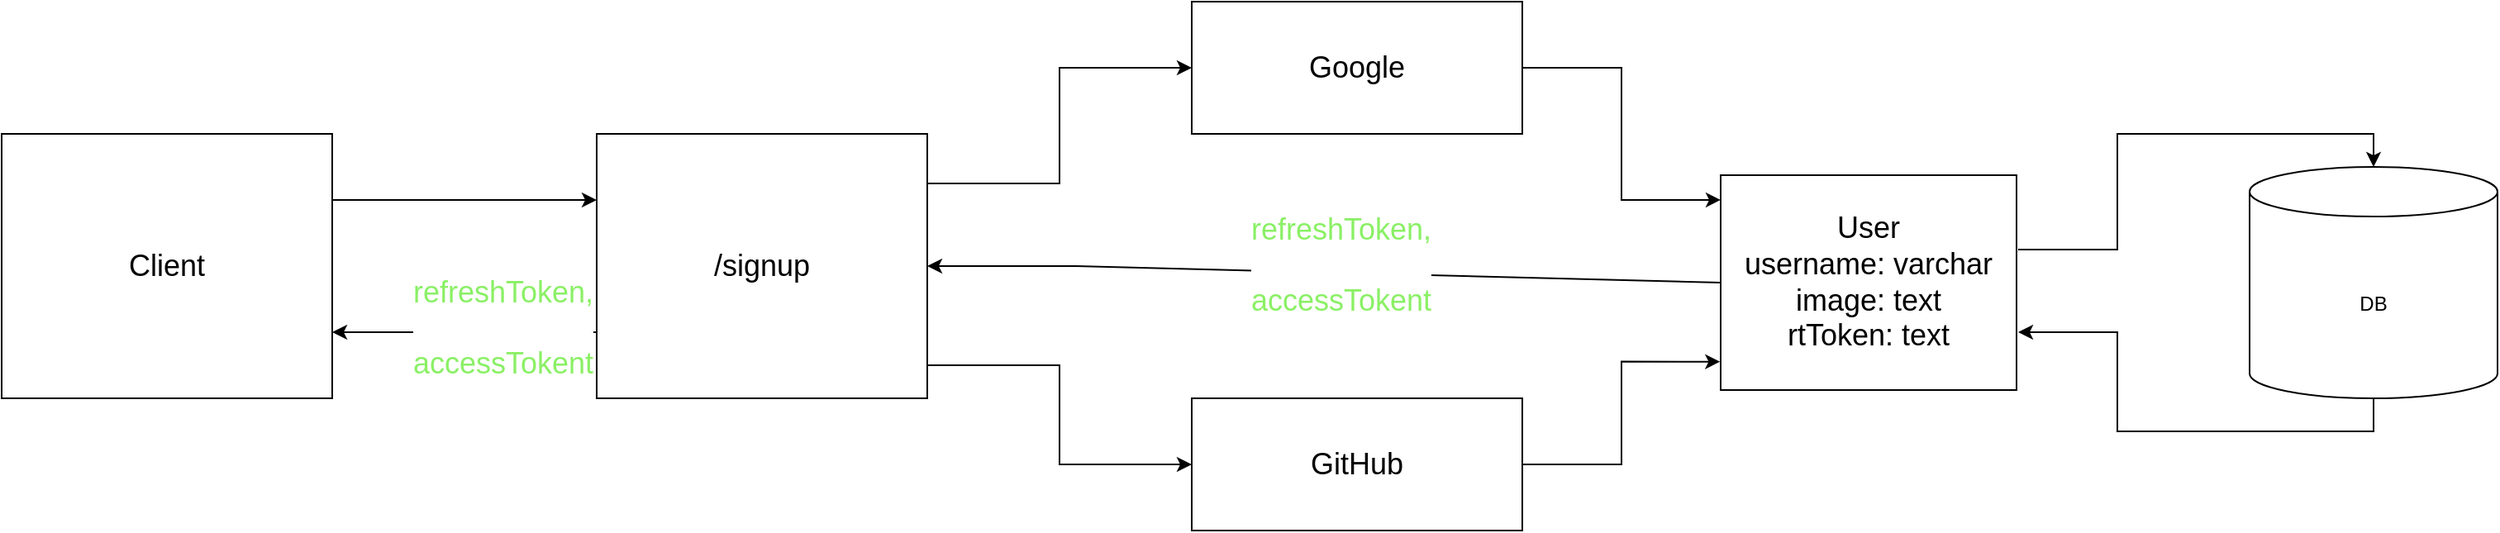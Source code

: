 <mxfile pages="5">
    <diagram id="jz7GBZe-TnGTNvj8S2ea" name="OAuth2">
        <mxGraphModel dx="1965" dy="704" grid="1" gridSize="10" guides="1" tooltips="1" connect="1" arrows="1" fold="1" page="0" pageScale="1" pageWidth="850" pageHeight="1100" math="0" shadow="0">
            <root>
                <mxCell id="0"/>
                <mxCell id="1" parent="0"/>
                <mxCell id="9b8kCh4Hl7g7pEhA91Xv-80" style="edgeStyle=orthogonalEdgeStyle;rounded=0;orthogonalLoop=1;jettySize=auto;html=1;exitX=1;exitY=0.5;exitDx=0;exitDy=0;entryX=-0.002;entryY=0.868;entryDx=0;entryDy=0;entryPerimeter=0;fontSize=18;" parent="1" source="16" target="45" edge="1">
                    <mxGeometry relative="1" as="geometry"/>
                </mxCell>
                <mxCell id="16" value="&lt;span style=&quot;font-size: 18px&quot;&gt;GitHub&lt;/span&gt;" style="rounded=0;whiteSpace=wrap;html=1;" parent="1" vertex="1">
                    <mxGeometry x="680" y="600" width="200" height="80" as="geometry"/>
                </mxCell>
                <mxCell id="9b8kCh4Hl7g7pEhA91Xv-79" style="edgeStyle=orthogonalEdgeStyle;rounded=0;orthogonalLoop=1;jettySize=auto;html=1;exitX=1;exitY=0.5;exitDx=0;exitDy=0;entryX=0;entryY=0.115;entryDx=0;entryDy=0;entryPerimeter=0;fontSize=18;" parent="1" source="18" target="45" edge="1">
                    <mxGeometry relative="1" as="geometry"/>
                </mxCell>
                <mxCell id="18" value="&lt;font face=&quot;helvetica&quot;&gt;&lt;span style=&quot;font-size: 18px&quot;&gt;Google&lt;/span&gt;&lt;/font&gt;" style="rounded=0;whiteSpace=wrap;html=1;" parent="1" vertex="1">
                    <mxGeometry x="680" y="360" width="200" height="80" as="geometry"/>
                </mxCell>
                <mxCell id="67" style="edgeStyle=none;html=1;exitX=0;exitY=0.5;exitDx=0;exitDy=0;entryX=1;entryY=0.5;entryDx=0;entryDy=0;rounded=0;" parent="1" source="45" target="62" edge="1">
                    <mxGeometry relative="1" as="geometry">
                        <mxPoint x="560" y="510" as="targetPoint"/>
                        <Array as="points">
                            <mxPoint x="610" y="520"/>
                        </Array>
                    </mxGeometry>
                </mxCell>
                <mxCell id="68" value="&lt;font style=&quot;font-size: 18px&quot; color=&quot;#8af065&quot;&gt;refreshToken,&lt;br&gt;&lt;br&gt;accessTokent&lt;/font&gt;" style="edgeLabel;html=1;align=center;verticalAlign=middle;resizable=0;points=[];" parent="67" vertex="1" connectable="0">
                    <mxGeometry x="0.051" y="-5" relative="1" as="geometry">
                        <mxPoint x="22" y="1" as="offset"/>
                    </mxGeometry>
                </mxCell>
                <mxCell id="73" style="edgeStyle=none;html=1;entryX=0.5;entryY=0;entryDx=0;entryDy=0;entryPerimeter=0;fontSize=18;fontColor=#8AF065;rounded=0;" parent="1" target="52" edge="1">
                    <mxGeometry relative="1" as="geometry">
                        <mxPoint x="1180" y="510" as="sourcePoint"/>
                        <Array as="points">
                            <mxPoint x="1240" y="510"/>
                            <mxPoint x="1240" y="440"/>
                            <mxPoint x="1395" y="440"/>
                        </Array>
                    </mxGeometry>
                </mxCell>
                <mxCell id="45" value="&lt;font face=&quot;helvetica&quot;&gt;&lt;span style=&quot;font-size: 18px&quot;&gt;User&lt;br&gt;username: varchar&lt;br&gt;image: text&lt;br&gt;rtToken: text&lt;br&gt;&lt;/span&gt;&lt;/font&gt;" style="rounded=0;whiteSpace=wrap;html=1;" parent="1" vertex="1">
                    <mxGeometry x="1000" y="465" width="179" height="130" as="geometry"/>
                </mxCell>
                <mxCell id="69" style="edgeStyle=none;html=1;exitX=1;exitY=0.25;exitDx=0;exitDy=0;entryX=0;entryY=0.25;entryDx=0;entryDy=0;fontSize=18;fontColor=#8AF065;rounded=0;" parent="1" source="46" target="62" edge="1">
                    <mxGeometry relative="1" as="geometry"/>
                </mxCell>
                <mxCell id="46" value="&lt;span style=&quot;font-size: 18px&quot;&gt;Client&lt;/span&gt;" style="whiteSpace=wrap;html=1;" parent="1" vertex="1">
                    <mxGeometry x="-40" y="440" width="200" height="160" as="geometry"/>
                </mxCell>
                <mxCell id="74" style="edgeStyle=none;html=1;exitX=0.5;exitY=1;exitDx=0;exitDy=0;exitPerimeter=0;fontSize=18;fontColor=#8AF065;rounded=0;" parent="1" source="52" edge="1">
                    <mxGeometry relative="1" as="geometry">
                        <mxPoint x="1180" y="560" as="targetPoint"/>
                        <Array as="points">
                            <mxPoint x="1395" y="620"/>
                            <mxPoint x="1240" y="620"/>
                            <mxPoint x="1240" y="560"/>
                        </Array>
                    </mxGeometry>
                </mxCell>
                <mxCell id="52" value="DB" style="shape=cylinder3;whiteSpace=wrap;html=1;boundedLbl=1;backgroundOutline=1;size=15;" parent="1" vertex="1">
                    <mxGeometry x="1320" y="460" width="150" height="140" as="geometry"/>
                </mxCell>
                <mxCell id="70" style="edgeStyle=none;html=1;exitX=0;exitY=0.75;exitDx=0;exitDy=0;entryX=1;entryY=0.75;entryDx=0;entryDy=0;fontSize=18;fontColor=#8AF065;rounded=0;" parent="1" source="62" target="46" edge="1">
                    <mxGeometry relative="1" as="geometry"/>
                </mxCell>
                <mxCell id="9b8kCh4Hl7g7pEhA91Xv-77" style="edgeStyle=orthogonalEdgeStyle;rounded=0;orthogonalLoop=1;jettySize=auto;html=1;exitX=1;exitY=0.75;exitDx=0;exitDy=0;entryX=0;entryY=0.5;entryDx=0;entryDy=0;fontSize=18;" parent="1" source="62" target="16" edge="1">
                    <mxGeometry relative="1" as="geometry">
                        <Array as="points">
                            <mxPoint x="520" y="580"/>
                            <mxPoint x="600" y="580"/>
                            <mxPoint x="600" y="640"/>
                        </Array>
                    </mxGeometry>
                </mxCell>
                <mxCell id="9b8kCh4Hl7g7pEhA91Xv-78" style="edgeStyle=orthogonalEdgeStyle;rounded=0;orthogonalLoop=1;jettySize=auto;html=1;exitX=1;exitY=0.25;exitDx=0;exitDy=0;entryX=0;entryY=0.5;entryDx=0;entryDy=0;fontSize=18;" parent="1" source="62" target="18" edge="1">
                    <mxGeometry relative="1" as="geometry">
                        <Array as="points">
                            <mxPoint x="520" y="470"/>
                            <mxPoint x="600" y="470"/>
                            <mxPoint x="600" y="400"/>
                        </Array>
                    </mxGeometry>
                </mxCell>
                <mxCell id="62" value="&lt;span style=&quot;font-size: 18px&quot;&gt;/signup&lt;/span&gt;" style="whiteSpace=wrap;html=1;" parent="1" vertex="1">
                    <mxGeometry x="320" y="440" width="200" height="160" as="geometry"/>
                </mxCell>
                <mxCell id="71" value="&lt;font style=&quot;font-size: 18px&quot; color=&quot;#8af065&quot;&gt;refreshToken,&lt;br&gt;&lt;br&gt;accessTokent&lt;/font&gt;" style="edgeLabel;html=1;align=center;verticalAlign=middle;resizable=0;points=[];" parent="1" vertex="1" connectable="0">
                    <mxGeometry x="780.435" y="530.086" as="geometry">
                        <mxPoint x="-518" y="28" as="offset"/>
                    </mxGeometry>
                </mxCell>
            </root>
        </mxGraphModel>
    </diagram>
</mxfile>
